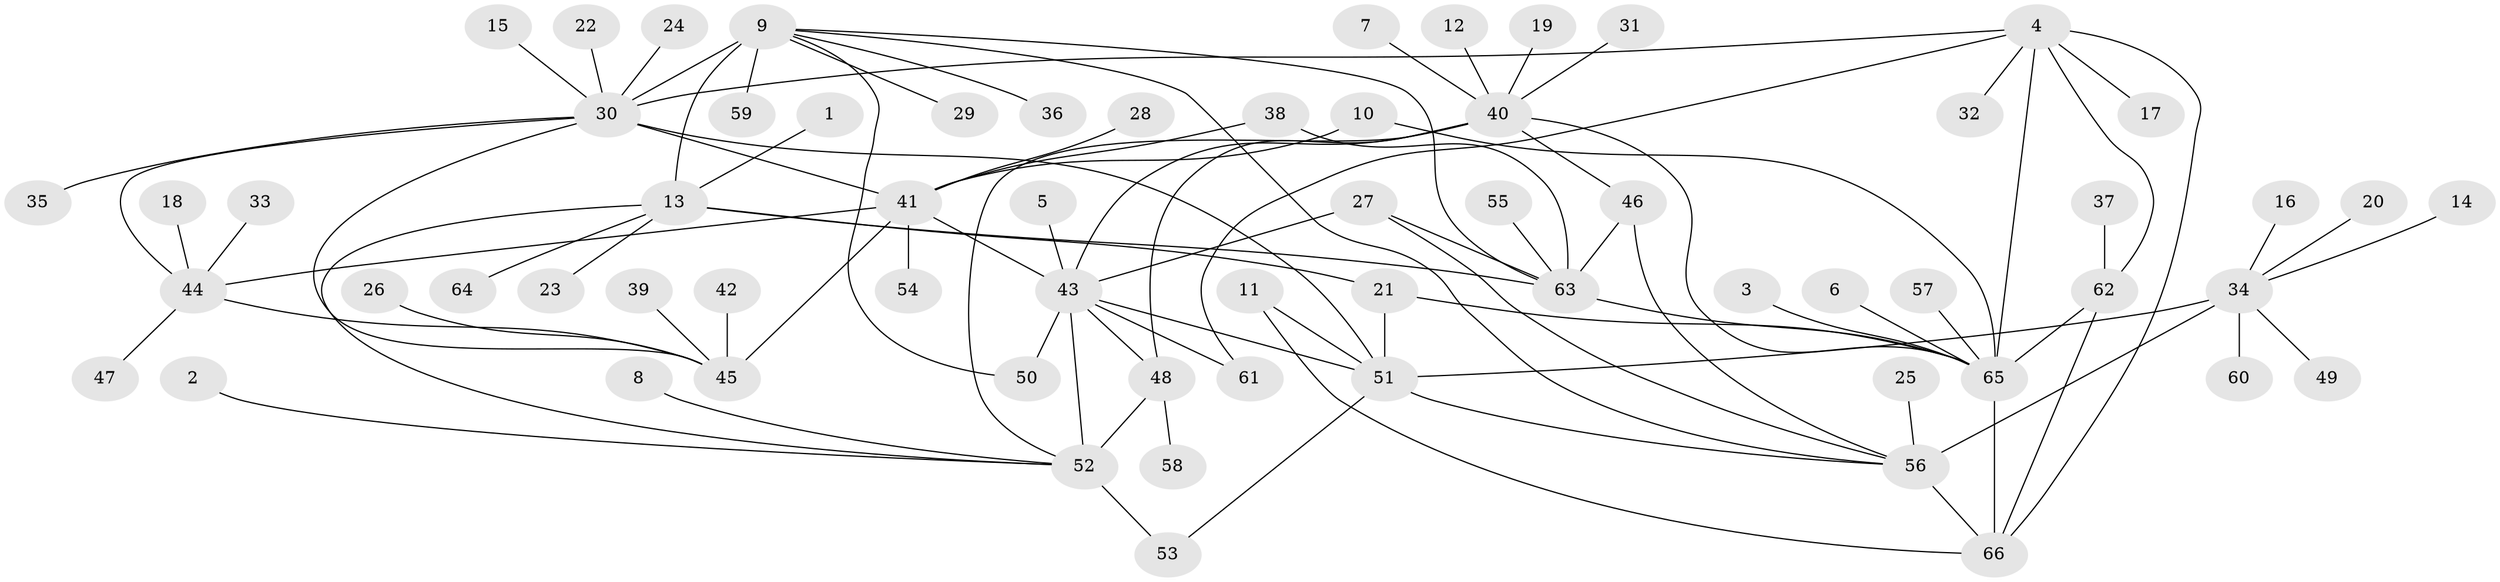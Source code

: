 // original degree distribution, {13: 0.030303030303030304, 5: 0.007575757575757576, 7: 0.030303030303030304, 9: 0.045454545454545456, 6: 0.022727272727272728, 8: 0.05303030303030303, 10: 0.015151515151515152, 14: 0.015151515151515152, 11: 0.007575757575757576, 1: 0.6439393939393939, 3: 0.03787878787878788, 2: 0.08333333333333333, 4: 0.007575757575757576}
// Generated by graph-tools (version 1.1) at 2025/02/03/09/25 03:02:43]
// undirected, 66 vertices, 94 edges
graph export_dot {
graph [start="1"]
  node [color=gray90,style=filled];
  1;
  2;
  3;
  4;
  5;
  6;
  7;
  8;
  9;
  10;
  11;
  12;
  13;
  14;
  15;
  16;
  17;
  18;
  19;
  20;
  21;
  22;
  23;
  24;
  25;
  26;
  27;
  28;
  29;
  30;
  31;
  32;
  33;
  34;
  35;
  36;
  37;
  38;
  39;
  40;
  41;
  42;
  43;
  44;
  45;
  46;
  47;
  48;
  49;
  50;
  51;
  52;
  53;
  54;
  55;
  56;
  57;
  58;
  59;
  60;
  61;
  62;
  63;
  64;
  65;
  66;
  1 -- 13 [weight=1.0];
  2 -- 52 [weight=1.0];
  3 -- 65 [weight=1.0];
  4 -- 17 [weight=1.0];
  4 -- 30 [weight=1.0];
  4 -- 32 [weight=1.0];
  4 -- 61 [weight=1.0];
  4 -- 62 [weight=1.0];
  4 -- 65 [weight=3.0];
  4 -- 66 [weight=1.0];
  5 -- 43 [weight=1.0];
  6 -- 65 [weight=1.0];
  7 -- 40 [weight=1.0];
  8 -- 52 [weight=1.0];
  9 -- 13 [weight=4.0];
  9 -- 29 [weight=1.0];
  9 -- 30 [weight=1.0];
  9 -- 36 [weight=1.0];
  9 -- 50 [weight=1.0];
  9 -- 56 [weight=1.0];
  9 -- 59 [weight=1.0];
  9 -- 63 [weight=1.0];
  10 -- 41 [weight=1.0];
  10 -- 65 [weight=1.0];
  11 -- 51 [weight=1.0];
  11 -- 66 [weight=1.0];
  12 -- 40 [weight=1.0];
  13 -- 21 [weight=1.0];
  13 -- 23 [weight=1.0];
  13 -- 52 [weight=1.0];
  13 -- 63 [weight=4.0];
  13 -- 64 [weight=1.0];
  14 -- 34 [weight=1.0];
  15 -- 30 [weight=1.0];
  16 -- 34 [weight=1.0];
  18 -- 44 [weight=1.0];
  19 -- 40 [weight=1.0];
  20 -- 34 [weight=1.0];
  21 -- 51 [weight=1.0];
  21 -- 65 [weight=1.0];
  22 -- 30 [weight=1.0];
  24 -- 30 [weight=1.0];
  25 -- 56 [weight=1.0];
  26 -- 45 [weight=1.0];
  27 -- 43 [weight=1.0];
  27 -- 56 [weight=1.0];
  27 -- 63 [weight=1.0];
  28 -- 41 [weight=1.0];
  30 -- 35 [weight=1.0];
  30 -- 41 [weight=3.0];
  30 -- 44 [weight=1.0];
  30 -- 45 [weight=1.0];
  30 -- 51 [weight=1.0];
  31 -- 40 [weight=1.0];
  33 -- 44 [weight=1.0];
  34 -- 49 [weight=1.0];
  34 -- 51 [weight=2.0];
  34 -- 56 [weight=6.0];
  34 -- 60 [weight=1.0];
  37 -- 62 [weight=1.0];
  38 -- 41 [weight=1.0];
  38 -- 63 [weight=1.0];
  39 -- 45 [weight=1.0];
  40 -- 43 [weight=1.0];
  40 -- 46 [weight=1.0];
  40 -- 48 [weight=1.0];
  40 -- 52 [weight=3.0];
  40 -- 65 [weight=1.0];
  41 -- 43 [weight=1.0];
  41 -- 44 [weight=3.0];
  41 -- 45 [weight=3.0];
  41 -- 54 [weight=1.0];
  42 -- 45 [weight=1.0];
  43 -- 48 [weight=1.0];
  43 -- 50 [weight=1.0];
  43 -- 51 [weight=1.0];
  43 -- 52 [weight=3.0];
  43 -- 61 [weight=1.0];
  44 -- 45 [weight=1.0];
  44 -- 47 [weight=1.0];
  46 -- 56 [weight=1.0];
  46 -- 63 [weight=1.0];
  48 -- 52 [weight=3.0];
  48 -- 58 [weight=1.0];
  51 -- 53 [weight=1.0];
  51 -- 56 [weight=3.0];
  52 -- 53 [weight=1.0];
  55 -- 63 [weight=1.0];
  56 -- 66 [weight=1.0];
  57 -- 65 [weight=1.0];
  62 -- 65 [weight=3.0];
  62 -- 66 [weight=1.0];
  63 -- 65 [weight=1.0];
  65 -- 66 [weight=3.0];
}
